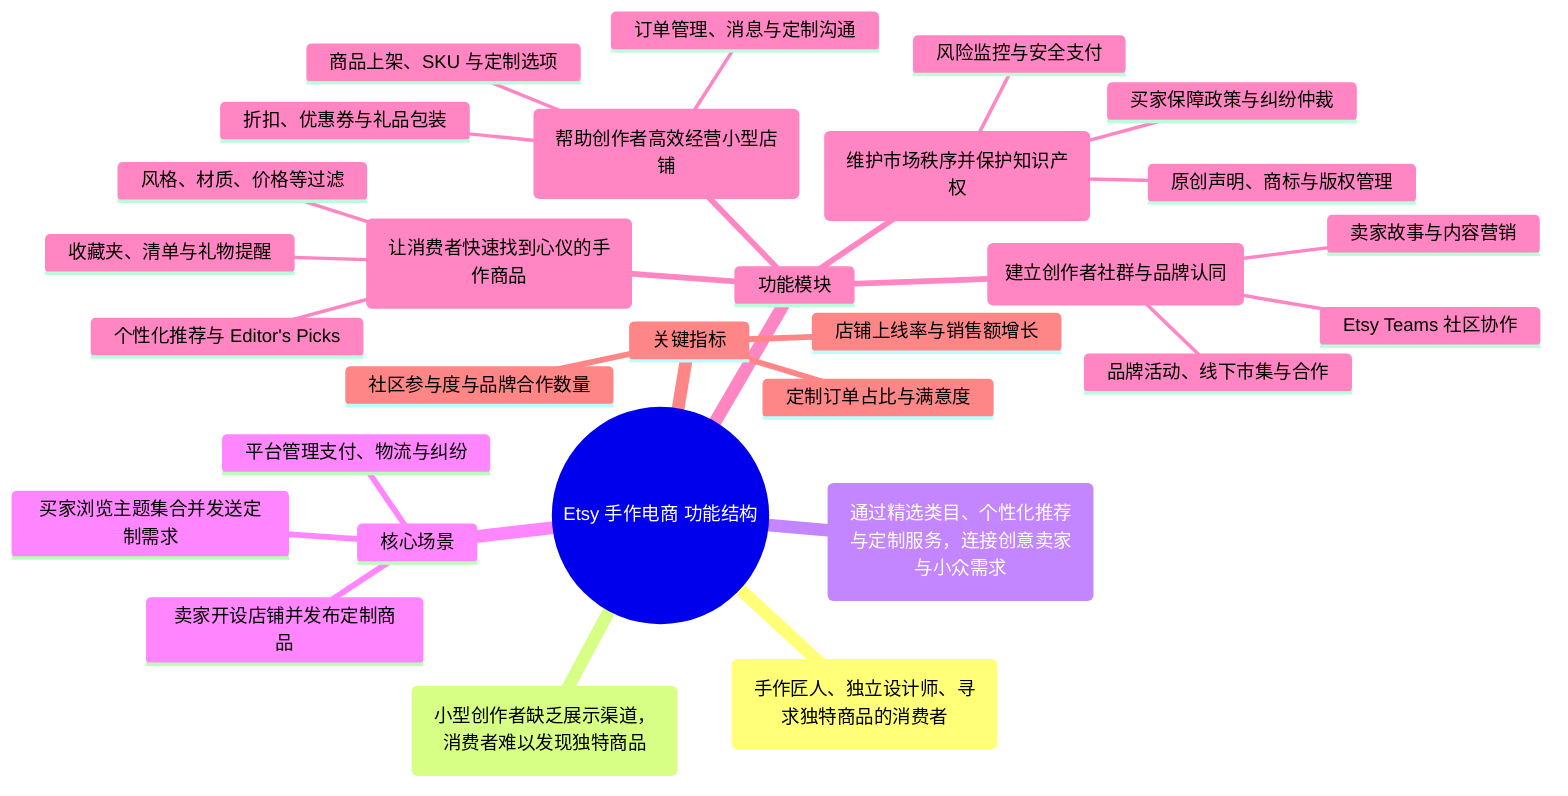 %% Auto-generated by scripts/generate_assets.py
mindmap
  root((Etsy 手作电商 功能结构))
    目标用户(手作匠人、独立设计师、寻求独特商品的消费者)
    核心痛点(小型创作者缺乏展示渠道，消费者难以发现独特商品)
    价值主张(通过精选类目、个性化推荐与定制服务，连接创意卖家与小众需求)
    核心场景
      卖家开设店铺并发布定制商品
      买家浏览主题集合并发送定制需求
      平台管理支付、物流与纠纷
    功能模块
      店铺与商品管理(帮助创作者高效经营小型店铺)
        商品上架、SKU 与定制选项
        订单管理、消息与定制沟通
        折扣、优惠券与礼品包装
      买家体验(让消费者快速找到心仪的手作商品)
        个性化推荐与 Editor's Picks
        风格、材质、价格等过滤
        收藏夹、清单与礼物提醒
      社区与品牌(建立创作者社群与品牌认同)
        Etsy Teams 社区协作
        卖家故事与内容营销
        品牌活动、线下市集与合作
      合规与保障(维护市场秩序并保护知识产权)
        原创声明、商标与版权管理
        买家保障政策与纠纷仲裁
        风险监控与安全支付
    关键指标
      店铺上线率与销售额增长
      定制订单占比与满意度
      社区参与度与品牌合作数量